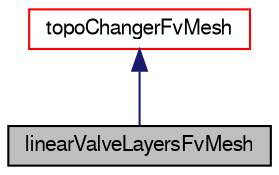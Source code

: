 digraph "linearValveLayersFvMesh"
{
  bgcolor="transparent";
  edge [fontname="FreeSans",fontsize="10",labelfontname="FreeSans",labelfontsize="10"];
  node [fontname="FreeSans",fontsize="10",shape=record];
  Node32 [label="linearValveLayersFvMesh",height=0.2,width=0.4,color="black", fillcolor="grey75", style="filled", fontcolor="black"];
  Node33 -> Node32 [dir="back",color="midnightblue",fontsize="10",style="solid",fontname="FreeSans"];
  Node33 [label="topoChangerFvMesh",height=0.2,width=0.4,color="red",URL="$a30470.html",tooltip="Abstract base class for a topology changing fvMesh. "];
}

